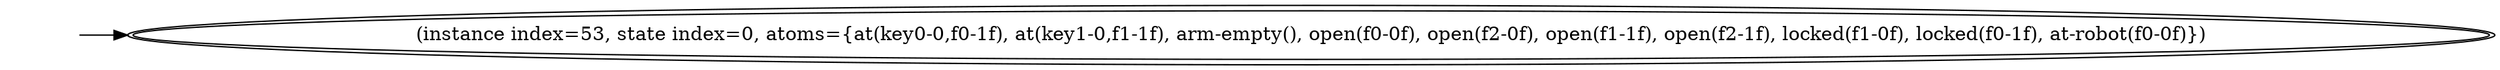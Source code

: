 digraph {
rankdir="LR"
s0[peripheries=2,label="(instance index=53, state index=0, atoms={at(key0-0,f0-1f), at(key1-0,f1-1f), arm-empty(), open(f0-0f), open(f2-0f), open(f1-1f), open(f2-1f), locked(f1-0f), locked(f0-1f), at-robot(f0-0f)})"]
Dangling [ label = "", style = invis ]
{ rank = same; Dangling }
Dangling -> s0
{ rank = same; s0}
{
}
}
